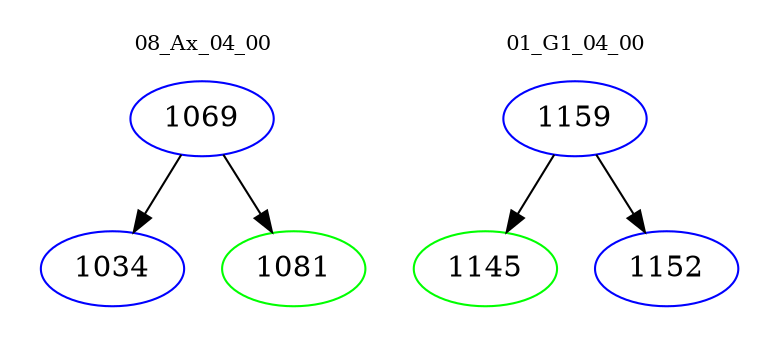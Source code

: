 digraph{
subgraph cluster_0 {
color = white
label = "08_Ax_04_00";
fontsize=10;
T0_1069 [label="1069", color="blue"]
T0_1069 -> T0_1034 [color="black"]
T0_1034 [label="1034", color="blue"]
T0_1069 -> T0_1081 [color="black"]
T0_1081 [label="1081", color="green"]
}
subgraph cluster_1 {
color = white
label = "01_G1_04_00";
fontsize=10;
T1_1159 [label="1159", color="blue"]
T1_1159 -> T1_1145 [color="black"]
T1_1145 [label="1145", color="green"]
T1_1159 -> T1_1152 [color="black"]
T1_1152 [label="1152", color="blue"]
}
}
